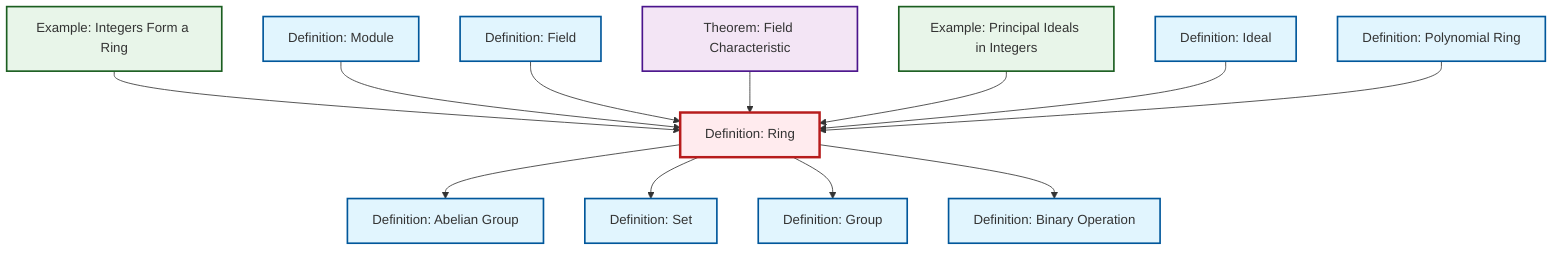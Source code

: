 graph TD
    classDef definition fill:#e1f5fe,stroke:#01579b,stroke-width:2px
    classDef theorem fill:#f3e5f5,stroke:#4a148c,stroke-width:2px
    classDef axiom fill:#fff3e0,stroke:#e65100,stroke-width:2px
    classDef example fill:#e8f5e9,stroke:#1b5e20,stroke-width:2px
    classDef current fill:#ffebee,stroke:#b71c1c,stroke-width:3px
    thm-field-characteristic["Theorem: Field Characteristic"]:::theorem
    def-module["Definition: Module"]:::definition
    def-ideal["Definition: Ideal"]:::definition
    def-ring["Definition: Ring"]:::definition
    def-polynomial-ring["Definition: Polynomial Ring"]:::definition
    def-field["Definition: Field"]:::definition
    def-set["Definition: Set"]:::definition
    def-abelian-group["Definition: Abelian Group"]:::definition
    ex-principal-ideal["Example: Principal Ideals in Integers"]:::example
    def-binary-operation["Definition: Binary Operation"]:::definition
    def-group["Definition: Group"]:::definition
    ex-integers-ring["Example: Integers Form a Ring"]:::example
    ex-integers-ring --> def-ring
    def-module --> def-ring
    def-field --> def-ring
    def-ring --> def-abelian-group
    def-ring --> def-set
    def-ring --> def-group
    thm-field-characteristic --> def-ring
    ex-principal-ideal --> def-ring
    def-ideal --> def-ring
    def-ring --> def-binary-operation
    def-polynomial-ring --> def-ring
    class def-ring current